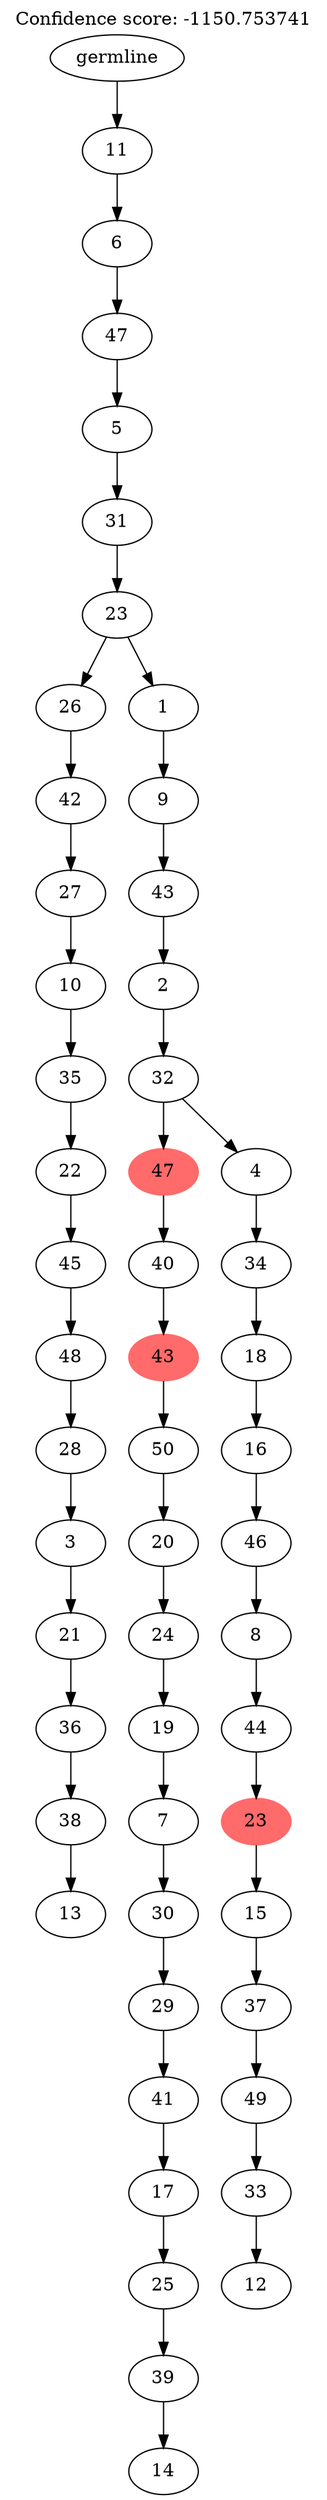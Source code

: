 digraph g {
	"52" -> "53";
	"53" [label="13"];
	"51" -> "52";
	"52" [label="38"];
	"50" -> "51";
	"51" [label="36"];
	"49" -> "50";
	"50" [label="21"];
	"48" -> "49";
	"49" [label="3"];
	"47" -> "48";
	"48" [label="28"];
	"46" -> "47";
	"47" [label="48"];
	"45" -> "46";
	"46" [label="45"];
	"44" -> "45";
	"45" [label="22"];
	"43" -> "44";
	"44" [label="35"];
	"42" -> "43";
	"43" [label="10"];
	"41" -> "42";
	"42" [label="27"];
	"40" -> "41";
	"41" [label="42"];
	"38" -> "39";
	"39" [label="14"];
	"37" -> "38";
	"38" [label="39"];
	"36" -> "37";
	"37" [label="25"];
	"35" -> "36";
	"36" [label="17"];
	"34" -> "35";
	"35" [label="41"];
	"33" -> "34";
	"34" [label="29"];
	"32" -> "33";
	"33" [label="30"];
	"31" -> "32";
	"32" [label="7"];
	"30" -> "31";
	"31" [label="19"];
	"29" -> "30";
	"30" [label="24"];
	"28" -> "29";
	"29" [label="20"];
	"27" -> "28";
	"28" [label="50"];
	"26" -> "27";
	"27" [color=indianred1, style=filled, label="43"];
	"25" -> "26";
	"26" [label="40"];
	"23" -> "24";
	"24" [label="12"];
	"22" -> "23";
	"23" [label="33"];
	"21" -> "22";
	"22" [label="49"];
	"20" -> "21";
	"21" [label="37"];
	"19" -> "20";
	"20" [label="15"];
	"18" -> "19";
	"19" [color=indianred1, style=filled, label="23"];
	"17" -> "18";
	"18" [label="44"];
	"16" -> "17";
	"17" [label="8"];
	"15" -> "16";
	"16" [label="46"];
	"14" -> "15";
	"15" [label="16"];
	"13" -> "14";
	"14" [label="18"];
	"12" -> "13";
	"13" [label="34"];
	"11" -> "12";
	"12" [label="4"];
	"11" -> "25";
	"25" [color=indianred1, style=filled, label="47"];
	"10" -> "11";
	"11" [label="32"];
	"9" -> "10";
	"10" [label="2"];
	"8" -> "9";
	"9" [label="43"];
	"7" -> "8";
	"8" [label="9"];
	"6" -> "7";
	"7" [label="1"];
	"6" -> "40";
	"40" [label="26"];
	"5" -> "6";
	"6" [label="23"];
	"4" -> "5";
	"5" [label="31"];
	"3" -> "4";
	"4" [label="5"];
	"2" -> "3";
	"3" [label="47"];
	"1" -> "2";
	"2" [label="6"];
	"0" -> "1";
	"1" [label="11"];
	"0" [label="germline"];
	labelloc="t";
	label="Confidence score: -1150.753741";
}
